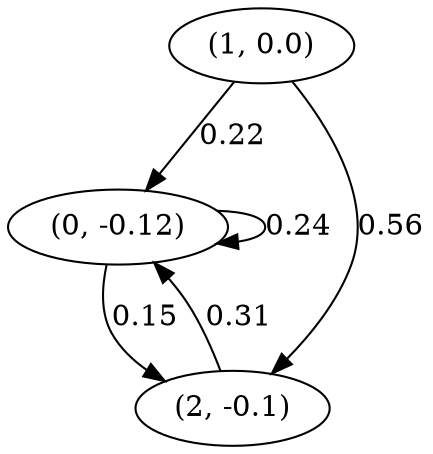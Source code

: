 digraph {
    0 [ label = "(0, -0.12)" ]
    1 [ label = "(1, 0.0)" ]
    2 [ label = "(2, -0.1)" ]
    0 -> 0 [ label = "0.24" ]
    1 -> 0 [ label = "0.22" ]
    2 -> 0 [ label = "0.31" ]
    0 -> 2 [ label = "0.15" ]
    1 -> 2 [ label = "0.56" ]
}

